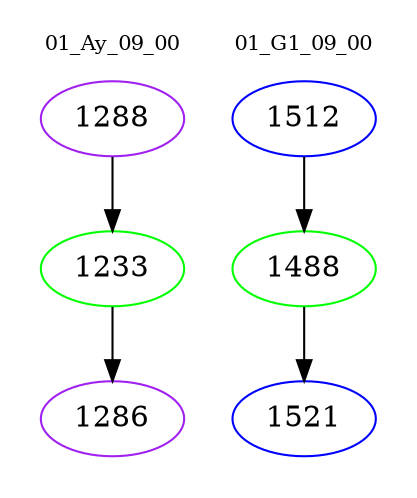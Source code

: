 digraph{
subgraph cluster_0 {
color = white
label = "01_Ay_09_00";
fontsize=10;
T0_1288 [label="1288", color="purple"]
T0_1288 -> T0_1233 [color="black"]
T0_1233 [label="1233", color="green"]
T0_1233 -> T0_1286 [color="black"]
T0_1286 [label="1286", color="purple"]
}
subgraph cluster_1 {
color = white
label = "01_G1_09_00";
fontsize=10;
T1_1512 [label="1512", color="blue"]
T1_1512 -> T1_1488 [color="black"]
T1_1488 [label="1488", color="green"]
T1_1488 -> T1_1521 [color="black"]
T1_1521 [label="1521", color="blue"]
}
}
